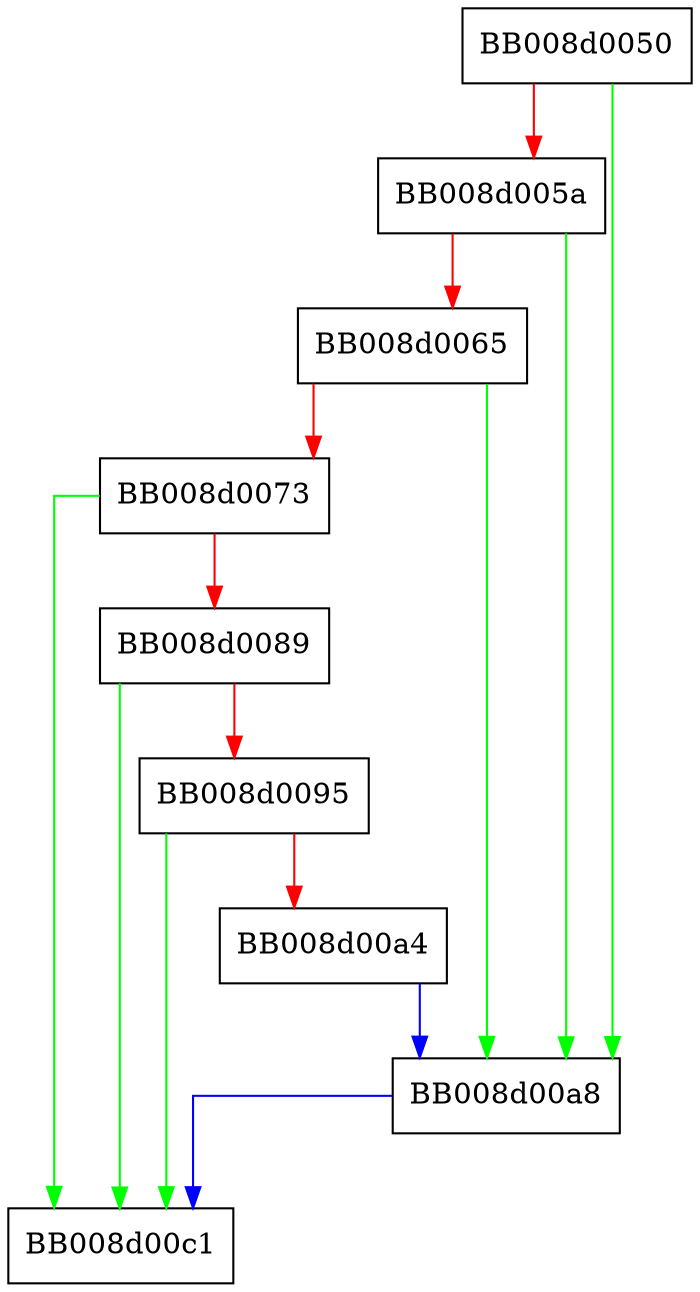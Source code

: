 digraph wcsnlen {
  node [shape="box"];
  graph [splines=ortho];
  BB008d0050 -> BB008d00a8 [color="green"];
  BB008d0050 -> BB008d005a [color="red"];
  BB008d005a -> BB008d00a8 [color="green"];
  BB008d005a -> BB008d0065 [color="red"];
  BB008d0065 -> BB008d00a8 [color="green"];
  BB008d0065 -> BB008d0073 [color="red"];
  BB008d0073 -> BB008d00c1 [color="green"];
  BB008d0073 -> BB008d0089 [color="red"];
  BB008d0089 -> BB008d00c1 [color="green"];
  BB008d0089 -> BB008d0095 [color="red"];
  BB008d0095 -> BB008d00c1 [color="green"];
  BB008d0095 -> BB008d00a4 [color="red"];
  BB008d00a4 -> BB008d00a8 [color="blue"];
  BB008d00a8 -> BB008d00c1 [color="blue"];
}